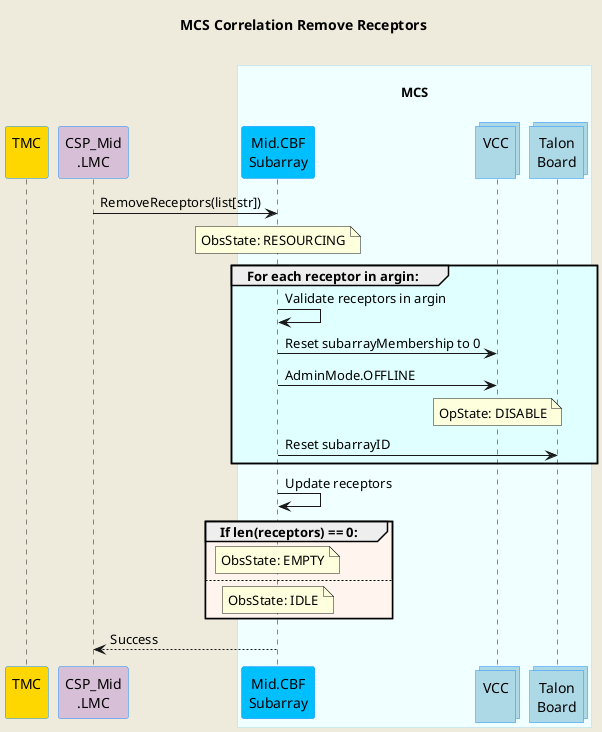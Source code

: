 @startuml
'https://plantuml.com/sequence-diagram

skinparam backgroundColor #EEEBDC
skinparam sequence {
    ParticipantBorderColor DodgerBlue
    ParticipantBackgroundColor DeepSkyBlue
    ActorBorderColor DarkGreen
    ActorBackgroundColor Green
    BoxBorderColor LightBlue
    BoxBackgroundColor #F0FFFF
}
skinparam collections {
    BackGroundColor LightBlue
    BorderColor DodgerBlue
}

title MCS Correlation Remove Receptors\n

participant "TMC\n" as tmc #Gold
participant "CSP_Mid\n.LMC" as lmc #Thistle
box "\nMCS\n"
    participant "Mid.CBF\nSubarray" as subarray
    collections "VCC\n" as vcc
    collections "Talon\nBoard" as talon
end box

lmc             ->  subarray    : RemoveReceptors(list[str])
note over subarray              : ObsState: RESOURCING
group #LightCyan For each receptor in argin:
    subarray    -> subarray     : Validate receptors in argin
    subarray    -> vcc          : Reset subarrayMembership to 0
    subarray    -> vcc          : AdminMode.OFFLINE
    note over vcc               : OpState: DISABLE
    subarray    ->  talon       : Reset subarrayID
end group

subarray    ->  subarray        : Update receptors

group #SeaShell If len(receptors) == 0:
    note over subarray          : ObsState: EMPTY
else
    note over subarray          : ObsState: IDLE
end group


lmc        <--  subarray     : Success

@enduml